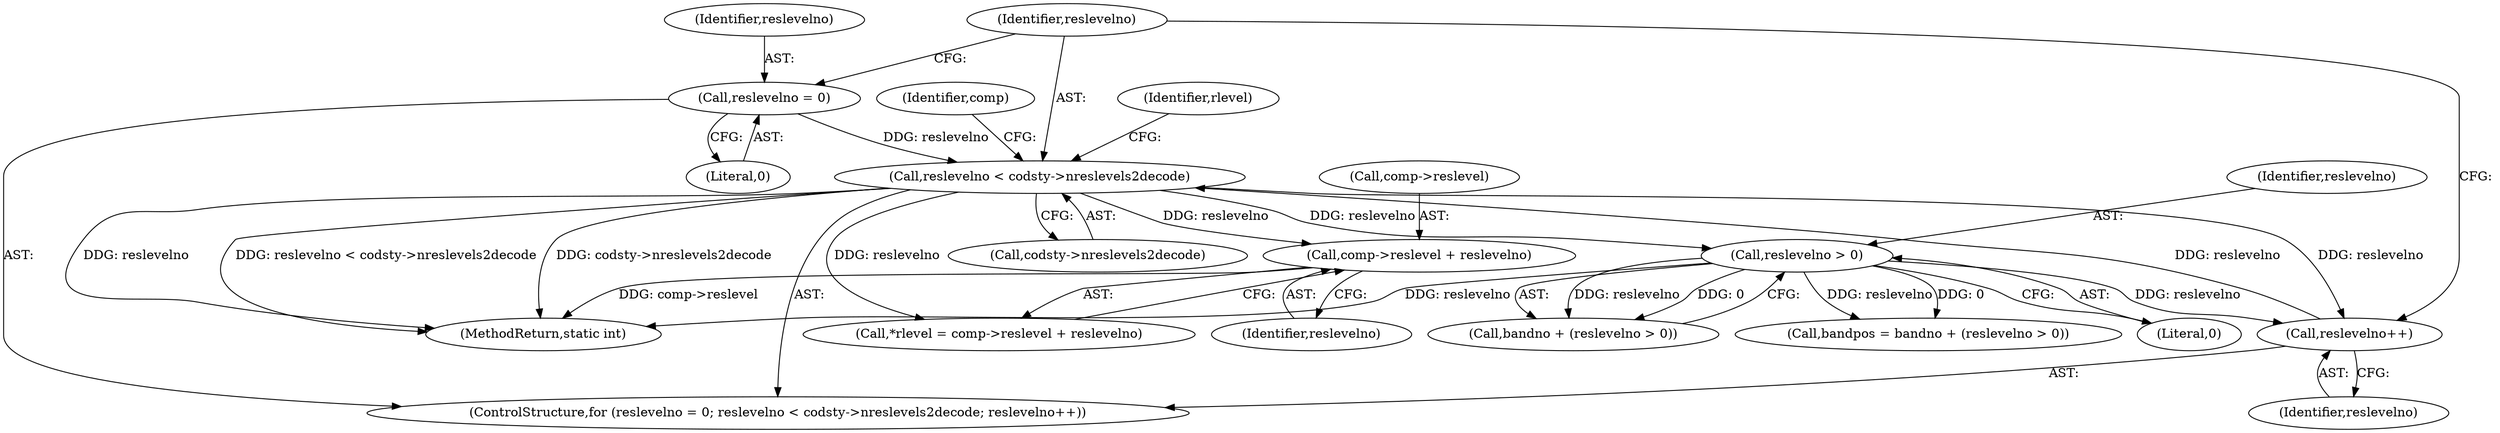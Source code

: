 digraph "0_FFmpeg_fe448cd28d674c3eff3072552eae366d0b659ce9@pointer" {
"1000173" [label="(Call,comp->reslevel + reslevelno)"];
"1000162" [label="(Call,reslevelno < codsty->nreslevels2decode)"];
"1000167" [label="(Call,reslevelno++)"];
"1000209" [label="(Call,reslevelno > 0)"];
"1000159" [label="(Call,reslevelno = 0)"];
"1000211" [label="(Literal,0)"];
"1000158" [label="(ControlStructure,for (reslevelno = 0; reslevelno < codsty->nreslevels2decode; reslevelno++))"];
"1000161" [label="(Literal,0)"];
"1000207" [label="(Call,bandno + (reslevelno > 0))"];
"1000163" [label="(Identifier,reslevelno)"];
"1000160" [label="(Identifier,reslevelno)"];
"1000172" [label="(Identifier,rlevel)"];
"1001114" [label="(MethodReturn,static int)"];
"1000162" [label="(Call,reslevelno < codsty->nreslevels2decode)"];
"1000159" [label="(Call,reslevelno = 0)"];
"1000379" [label="(Identifier,comp)"];
"1000167" [label="(Call,reslevelno++)"];
"1000210" [label="(Identifier,reslevelno)"];
"1000171" [label="(Call,*rlevel = comp->reslevel + reslevelno)"];
"1000173" [label="(Call,comp->reslevel + reslevelno)"];
"1000174" [label="(Call,comp->reslevel)"];
"1000168" [label="(Identifier,reslevelno)"];
"1000209" [label="(Call,reslevelno > 0)"];
"1000177" [label="(Identifier,reslevelno)"];
"1000164" [label="(Call,codsty->nreslevels2decode)"];
"1000205" [label="(Call,bandpos = bandno + (reslevelno > 0))"];
"1000173" -> "1000171"  [label="AST: "];
"1000173" -> "1000177"  [label="CFG: "];
"1000174" -> "1000173"  [label="AST: "];
"1000177" -> "1000173"  [label="AST: "];
"1000171" -> "1000173"  [label="CFG: "];
"1000173" -> "1001114"  [label="DDG: comp->reslevel"];
"1000162" -> "1000173"  [label="DDG: reslevelno"];
"1000162" -> "1000158"  [label="AST: "];
"1000162" -> "1000164"  [label="CFG: "];
"1000163" -> "1000162"  [label="AST: "];
"1000164" -> "1000162"  [label="AST: "];
"1000172" -> "1000162"  [label="CFG: "];
"1000379" -> "1000162"  [label="CFG: "];
"1000162" -> "1001114"  [label="DDG: codsty->nreslevels2decode"];
"1000162" -> "1001114"  [label="DDG: reslevelno"];
"1000162" -> "1001114"  [label="DDG: reslevelno < codsty->nreslevels2decode"];
"1000167" -> "1000162"  [label="DDG: reslevelno"];
"1000159" -> "1000162"  [label="DDG: reslevelno"];
"1000162" -> "1000167"  [label="DDG: reslevelno"];
"1000162" -> "1000171"  [label="DDG: reslevelno"];
"1000162" -> "1000209"  [label="DDG: reslevelno"];
"1000167" -> "1000158"  [label="AST: "];
"1000167" -> "1000168"  [label="CFG: "];
"1000168" -> "1000167"  [label="AST: "];
"1000163" -> "1000167"  [label="CFG: "];
"1000209" -> "1000167"  [label="DDG: reslevelno"];
"1000209" -> "1000207"  [label="AST: "];
"1000209" -> "1000211"  [label="CFG: "];
"1000210" -> "1000209"  [label="AST: "];
"1000211" -> "1000209"  [label="AST: "];
"1000207" -> "1000209"  [label="CFG: "];
"1000209" -> "1001114"  [label="DDG: reslevelno"];
"1000209" -> "1000205"  [label="DDG: reslevelno"];
"1000209" -> "1000205"  [label="DDG: 0"];
"1000209" -> "1000207"  [label="DDG: reslevelno"];
"1000209" -> "1000207"  [label="DDG: 0"];
"1000159" -> "1000158"  [label="AST: "];
"1000159" -> "1000161"  [label="CFG: "];
"1000160" -> "1000159"  [label="AST: "];
"1000161" -> "1000159"  [label="AST: "];
"1000163" -> "1000159"  [label="CFG: "];
}
